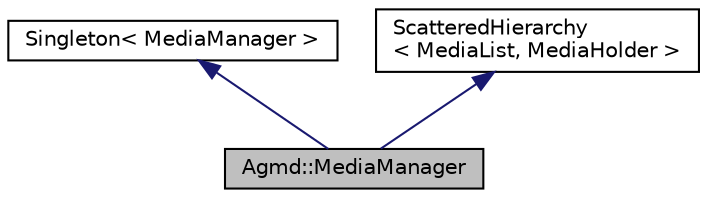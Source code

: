 digraph "Agmd::MediaManager"
{
  edge [fontname="Helvetica",fontsize="10",labelfontname="Helvetica",labelfontsize="10"];
  node [fontname="Helvetica",fontsize="10",shape=record];
  Node1 [label="Agmd::MediaManager",height=0.2,width=0.4,color="black", fillcolor="grey75", style="filled" fontcolor="black"];
  Node2 -> Node1 [dir="back",color="midnightblue",fontsize="10",style="solid",fontname="Helvetica"];
  Node2 [label="Singleton\< MediaManager \>",height=0.2,width=0.4,color="black", fillcolor="white", style="filled",URL="$class_singleton.html"];
  Node3 -> Node1 [dir="back",color="midnightblue",fontsize="10",style="solid",fontname="Helvetica"];
  Node3 [label="ScatteredHierarchy\l\< MediaList, MediaHolder \>",height=0.2,width=0.4,color="black", fillcolor="white", style="filled",URL="$class_scattered_hierarchy.html"];
}
